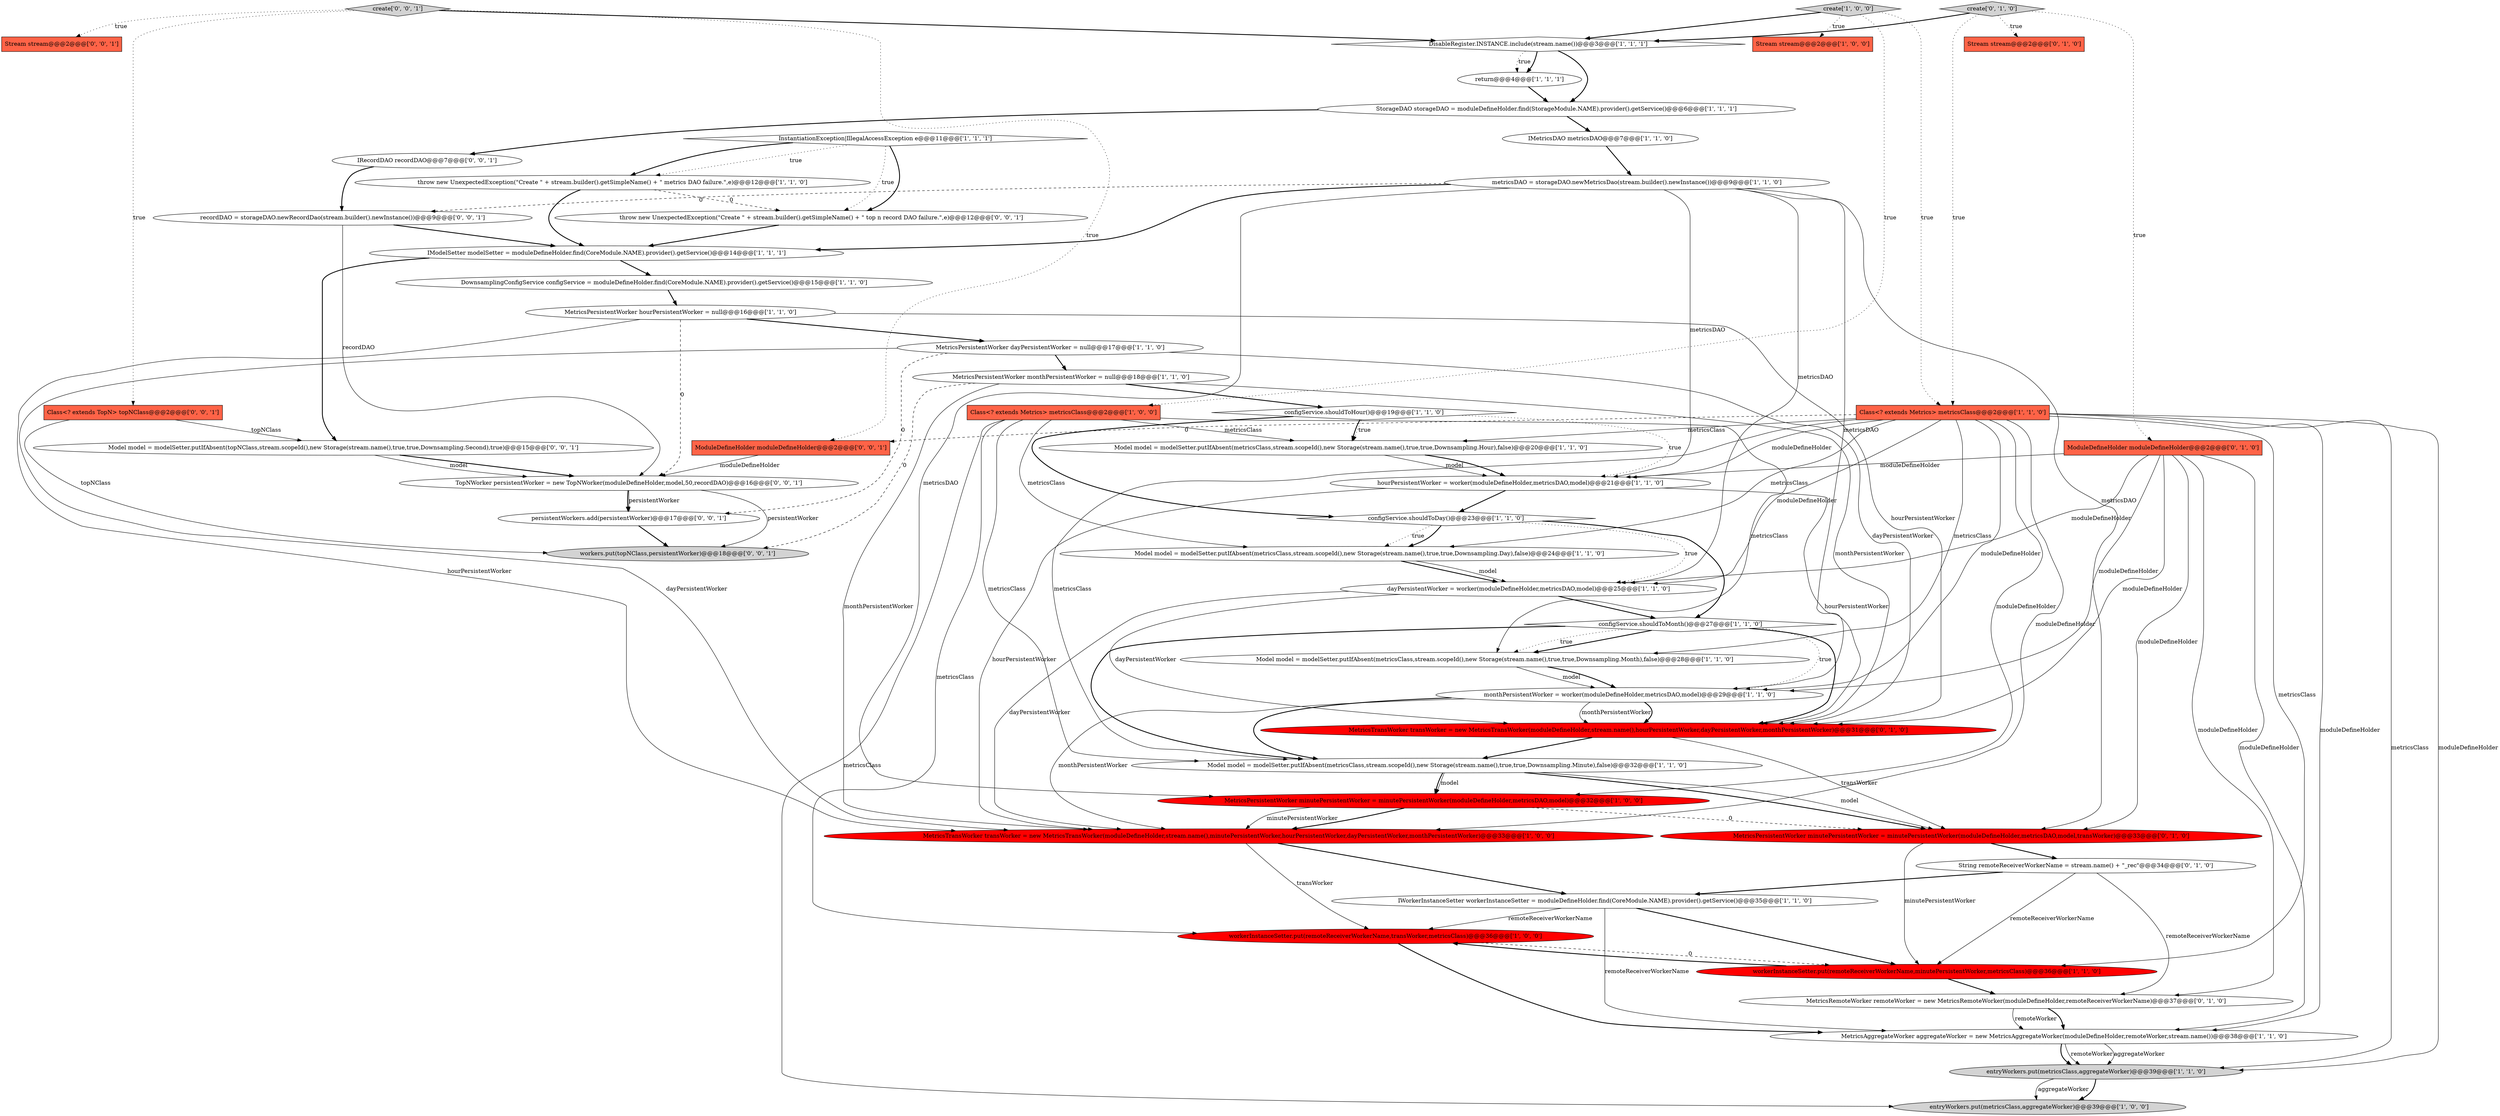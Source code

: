 digraph {
15 [style = filled, label = "configService.shouldToHour()@@@19@@@['1', '1', '0']", fillcolor = white, shape = diamond image = "AAA0AAABBB1BBB"];
48 [style = filled, label = "TopNWorker persistentWorker = new TopNWorker(moduleDefineHolder,model,50,recordDAO)@@@16@@@['0', '0', '1']", fillcolor = white, shape = ellipse image = "AAA0AAABBB3BBB"];
51 [style = filled, label = "throw new UnexpectedException(\"Create \" + stream.builder().getSimpleName() + \" top n record DAO failure.\",e)@@@12@@@['0', '0', '1']", fillcolor = white, shape = ellipse image = "AAA0AAABBB3BBB"];
35 [style = filled, label = "Stream stream@@@2@@@['0', '1', '0']", fillcolor = tomato, shape = box image = "AAA0AAABBB2BBB"];
10 [style = filled, label = "entryWorkers.put(metricsClass,aggregateWorker)@@@39@@@['1', '1', '0']", fillcolor = lightgray, shape = ellipse image = "AAA0AAABBB1BBB"];
44 [style = filled, label = "recordDAO = storageDAO.newRecordDao(stream.builder().newInstance())@@@9@@@['0', '0', '1']", fillcolor = white, shape = ellipse image = "AAA0AAABBB3BBB"];
17 [style = filled, label = "metricsDAO = storageDAO.newMetricsDao(stream.builder().newInstance())@@@9@@@['1', '1', '0']", fillcolor = white, shape = ellipse image = "AAA0AAABBB1BBB"];
40 [style = filled, label = "String remoteReceiverWorkerName = stream.name() + \"_rec\"@@@34@@@['0', '1', '0']", fillcolor = white, shape = ellipse image = "AAA0AAABBB2BBB"];
37 [style = filled, label = "ModuleDefineHolder moduleDefineHolder@@@2@@@['0', '1', '0']", fillcolor = tomato, shape = box image = "AAA0AAABBB2BBB"];
5 [style = filled, label = "IMetricsDAO metricsDAO@@@7@@@['1', '1', '0']", fillcolor = white, shape = ellipse image = "AAA0AAABBB1BBB"];
24 [style = filled, label = "create['1', '0', '0']", fillcolor = lightgray, shape = diamond image = "AAA0AAABBB1BBB"];
9 [style = filled, label = "configService.shouldToDay()@@@23@@@['1', '1', '0']", fillcolor = white, shape = diamond image = "AAA0AAABBB1BBB"];
42 [style = filled, label = "Stream stream@@@2@@@['0', '0', '1']", fillcolor = tomato, shape = box image = "AAA0AAABBB3BBB"];
4 [style = filled, label = "Class<? extends Metrics> metricsClass@@@2@@@['1', '0', '0']", fillcolor = tomato, shape = box image = "AAA0AAABBB1BBB"];
16 [style = filled, label = "IWorkerInstanceSetter workerInstanceSetter = moduleDefineHolder.find(CoreModule.NAME).provider().getService()@@@35@@@['1', '1', '0']", fillcolor = white, shape = ellipse image = "AAA0AAABBB1BBB"];
0 [style = filled, label = "Model model = modelSetter.putIfAbsent(metricsClass,stream.scopeId(),new Storage(stream.name(),true,true,Downsampling.Month),false)@@@28@@@['1', '1', '0']", fillcolor = white, shape = ellipse image = "AAA0AAABBB1BBB"];
33 [style = filled, label = "Model model = modelSetter.putIfAbsent(metricsClass,stream.scopeId(),new Storage(stream.name(),true,true,Downsampling.Day),false)@@@24@@@['1', '1', '0']", fillcolor = white, shape = ellipse image = "AAA0AAABBB1BBB"];
27 [style = filled, label = "DisableRegister.INSTANCE.include(stream.name())@@@3@@@['1', '1', '1']", fillcolor = white, shape = diamond image = "AAA0AAABBB1BBB"];
7 [style = filled, label = "dayPersistentWorker = worker(moduleDefineHolder,metricsDAO,model)@@@25@@@['1', '1', '0']", fillcolor = white, shape = ellipse image = "AAA0AAABBB1BBB"];
29 [style = filled, label = "throw new UnexpectedException(\"Create \" + stream.builder().getSimpleName() + \" metrics DAO failure.\",e)@@@12@@@['1', '1', '0']", fillcolor = white, shape = ellipse image = "AAA0AAABBB1BBB"];
28 [style = filled, label = "monthPersistentWorker = worker(moduleDefineHolder,metricsDAO,model)@@@29@@@['1', '1', '0']", fillcolor = white, shape = ellipse image = "AAA0AAABBB1BBB"];
26 [style = filled, label = "configService.shouldToMonth()@@@27@@@['1', '1', '0']", fillcolor = white, shape = diamond image = "AAA0AAABBB1BBB"];
2 [style = filled, label = "MetricsPersistentWorker monthPersistentWorker = null@@@18@@@['1', '1', '0']", fillcolor = white, shape = ellipse image = "AAA0AAABBB1BBB"];
34 [style = filled, label = "MetricsTransWorker transWorker = new MetricsTransWorker(moduleDefineHolder,stream.name(),hourPersistentWorker,dayPersistentWorker,monthPersistentWorker)@@@31@@@['0', '1', '0']", fillcolor = red, shape = ellipse image = "AAA1AAABBB2BBB"];
6 [style = filled, label = "return@@@4@@@['1', '1', '1']", fillcolor = white, shape = ellipse image = "AAA0AAABBB1BBB"];
36 [style = filled, label = "MetricsPersistentWorker minutePersistentWorker = minutePersistentWorker(moduleDefineHolder,metricsDAO,model,transWorker)@@@33@@@['0', '1', '0']", fillcolor = red, shape = ellipse image = "AAA1AAABBB2BBB"];
39 [style = filled, label = "MetricsRemoteWorker remoteWorker = new MetricsRemoteWorker(moduleDefineHolder,remoteReceiverWorkerName)@@@37@@@['0', '1', '0']", fillcolor = white, shape = ellipse image = "AAA0AAABBB2BBB"];
43 [style = filled, label = "persistentWorkers.add(persistentWorker)@@@17@@@['0', '0', '1']", fillcolor = white, shape = ellipse image = "AAA0AAABBB3BBB"];
31 [style = filled, label = "hourPersistentWorker = worker(moduleDefineHolder,metricsDAO,model)@@@21@@@['1', '1', '0']", fillcolor = white, shape = ellipse image = "AAA0AAABBB1BBB"];
18 [style = filled, label = "MetricsTransWorker transWorker = new MetricsTransWorker(moduleDefineHolder,stream.name(),minutePersistentWorker,hourPersistentWorker,dayPersistentWorker,monthPersistentWorker)@@@33@@@['1', '0', '0']", fillcolor = red, shape = ellipse image = "AAA1AAABBB1BBB"];
14 [style = filled, label = "MetricsAggregateWorker aggregateWorker = new MetricsAggregateWorker(moduleDefineHolder,remoteWorker,stream.name())@@@38@@@['1', '1', '0']", fillcolor = white, shape = ellipse image = "AAA0AAABBB1BBB"];
46 [style = filled, label = "Model model = modelSetter.putIfAbsent(topNClass,stream.scopeId(),new Storage(stream.name(),true,true,Downsampling.Second),true)@@@15@@@['0', '0', '1']", fillcolor = white, shape = ellipse image = "AAA0AAABBB3BBB"];
38 [style = filled, label = "create['0', '1', '0']", fillcolor = lightgray, shape = diamond image = "AAA0AAABBB2BBB"];
23 [style = filled, label = "workerInstanceSetter.put(remoteReceiverWorkerName,transWorker,metricsClass)@@@36@@@['1', '0', '0']", fillcolor = red, shape = ellipse image = "AAA1AAABBB1BBB"];
12 [style = filled, label = "Model model = modelSetter.putIfAbsent(metricsClass,stream.scopeId(),new Storage(stream.name(),true,true,Downsampling.Minute),false)@@@32@@@['1', '1', '0']", fillcolor = white, shape = ellipse image = "AAA0AAABBB1BBB"];
20 [style = filled, label = "workerInstanceSetter.put(remoteReceiverWorkerName,minutePersistentWorker,metricsClass)@@@36@@@['1', '1', '0']", fillcolor = red, shape = ellipse image = "AAA1AAABBB1BBB"];
11 [style = filled, label = "MetricsPersistentWorker dayPersistentWorker = null@@@17@@@['1', '1', '0']", fillcolor = white, shape = ellipse image = "AAA0AAABBB1BBB"];
3 [style = filled, label = "Model model = modelSetter.putIfAbsent(metricsClass,stream.scopeId(),new Storage(stream.name(),true,true,Downsampling.Hour),false)@@@20@@@['1', '1', '0']", fillcolor = white, shape = ellipse image = "AAA0AAABBB1BBB"];
41 [style = filled, label = "Class<? extends TopN> topNClass@@@2@@@['0', '0', '1']", fillcolor = tomato, shape = box image = "AAA0AAABBB3BBB"];
8 [style = filled, label = "Stream stream@@@2@@@['1', '0', '0']", fillcolor = tomato, shape = box image = "AAA0AAABBB1BBB"];
47 [style = filled, label = "IRecordDAO recordDAO@@@7@@@['0', '0', '1']", fillcolor = white, shape = ellipse image = "AAA0AAABBB3BBB"];
32 [style = filled, label = "InstantiationException|IllegalAccessException e@@@11@@@['1', '1', '1']", fillcolor = white, shape = diamond image = "AAA0AAABBB1BBB"];
13 [style = filled, label = "MetricsPersistentWorker hourPersistentWorker = null@@@16@@@['1', '1', '0']", fillcolor = white, shape = ellipse image = "AAA0AAABBB1BBB"];
22 [style = filled, label = "MetricsPersistentWorker minutePersistentWorker = minutePersistentWorker(moduleDefineHolder,metricsDAO,model)@@@32@@@['1', '0', '0']", fillcolor = red, shape = ellipse image = "AAA1AAABBB1BBB"];
25 [style = filled, label = "DownsamplingConfigService configService = moduleDefineHolder.find(CoreModule.NAME).provider().getService()@@@15@@@['1', '1', '0']", fillcolor = white, shape = ellipse image = "AAA0AAABBB1BBB"];
19 [style = filled, label = "Class<? extends Metrics> metricsClass@@@2@@@['1', '1', '0']", fillcolor = tomato, shape = box image = "AAA0AAABBB1BBB"];
49 [style = filled, label = "workers.put(topNClass,persistentWorker)@@@18@@@['0', '0', '1']", fillcolor = lightgray, shape = ellipse image = "AAA0AAABBB3BBB"];
50 [style = filled, label = "create['0', '0', '1']", fillcolor = lightgray, shape = diamond image = "AAA0AAABBB3BBB"];
21 [style = filled, label = "IModelSetter modelSetter = moduleDefineHolder.find(CoreModule.NAME).provider().getService()@@@14@@@['1', '1', '1']", fillcolor = white, shape = ellipse image = "AAA0AAABBB1BBB"];
1 [style = filled, label = "entryWorkers.put(metricsClass,aggregateWorker)@@@39@@@['1', '0', '0']", fillcolor = lightgray, shape = ellipse image = "AAA0AAABBB1BBB"];
45 [style = filled, label = "ModuleDefineHolder moduleDefineHolder@@@2@@@['0', '0', '1']", fillcolor = tomato, shape = box image = "AAA0AAABBB3BBB"];
30 [style = filled, label = "StorageDAO storageDAO = moduleDefineHolder.find(StorageModule.NAME).provider().getService()@@@6@@@['1', '1', '1']", fillcolor = white, shape = ellipse image = "AAA0AAABBB1BBB"];
37->36 [style = solid, label="moduleDefineHolder"];
37->7 [style = solid, label="moduleDefineHolder"];
22->36 [style = dashed, label="0"];
0->28 [style = solid, label="model"];
23->20 [style = dashed, label="0"];
48->43 [style = solid, label="persistentWorker"];
31->9 [style = bold, label=""];
28->34 [style = solid, label="monthPersistentWorker"];
24->4 [style = dotted, label="true"];
15->31 [style = dotted, label="true"];
26->34 [style = bold, label=""];
38->19 [style = dotted, label="true"];
39->14 [style = bold, label=""];
19->7 [style = solid, label="moduleDefineHolder"];
39->14 [style = solid, label="remoteWorker"];
37->31 [style = solid, label="moduleDefineHolder"];
40->20 [style = solid, label="remoteReceiverWorkerName"];
46->48 [style = bold, label=""];
13->18 [style = solid, label="hourPersistentWorker"];
19->3 [style = solid, label="metricsClass"];
36->20 [style = solid, label="minutePersistentWorker"];
12->22 [style = solid, label="model"];
31->34 [style = solid, label="hourPersistentWorker"];
4->1 [style = solid, label="metricsClass"];
7->26 [style = bold, label=""];
9->26 [style = bold, label=""];
21->46 [style = bold, label=""];
26->12 [style = bold, label=""];
19->22 [style = solid, label="moduleDefineHolder"];
40->16 [style = bold, label=""];
37->14 [style = solid, label="moduleDefineHolder"];
37->34 [style = solid, label="moduleDefineHolder"];
4->0 [style = solid, label="metricsClass"];
48->43 [style = bold, label=""];
26->28 [style = dotted, label="true"];
17->31 [style = solid, label="metricsDAO"];
2->15 [style = bold, label=""];
2->49 [style = dashed, label="0"];
11->43 [style = dashed, label="0"];
2->18 [style = solid, label="monthPersistentWorker"];
17->22 [style = solid, label="metricsDAO"];
24->8 [style = dotted, label="true"];
28->18 [style = solid, label="monthPersistentWorker"];
17->21 [style = bold, label=""];
24->27 [style = bold, label=""];
12->22 [style = bold, label=""];
34->36 [style = solid, label="transWorker"];
7->18 [style = solid, label="dayPersistentWorker"];
19->28 [style = solid, label="moduleDefineHolder"];
50->45 [style = dotted, label="true"];
33->7 [style = bold, label=""];
9->33 [style = dotted, label="true"];
44->21 [style = bold, label=""];
9->33 [style = bold, label=""];
27->30 [style = bold, label=""];
51->21 [style = bold, label=""];
14->10 [style = bold, label=""];
37->39 [style = solid, label="moduleDefineHolder"];
4->12 [style = solid, label="metricsClass"];
21->25 [style = bold, label=""];
19->45 [style = dashed, label="0"];
41->46 [style = solid, label="topNClass"];
5->17 [style = bold, label=""];
13->11 [style = bold, label=""];
14->10 [style = solid, label="remoteWorker"];
11->34 [style = solid, label="dayPersistentWorker"];
23->14 [style = bold, label=""];
15->3 [style = dotted, label="true"];
26->0 [style = bold, label=""];
22->18 [style = bold, label=""];
20->23 [style = bold, label=""];
15->9 [style = bold, label=""];
17->28 [style = solid, label="metricsDAO"];
20->39 [style = bold, label=""];
47->44 [style = bold, label=""];
24->19 [style = dotted, label="true"];
32->51 [style = dotted, label="true"];
29->51 [style = dashed, label="0"];
30->47 [style = bold, label=""];
4->33 [style = solid, label="metricsClass"];
10->1 [style = bold, label=""];
16->20 [style = bold, label=""];
32->51 [style = bold, label=""];
44->48 [style = solid, label="recordDAO"];
48->49 [style = solid, label="persistentWorker"];
37->28 [style = solid, label="moduleDefineHolder"];
4->3 [style = solid, label="metricsClass"];
38->37 [style = dotted, label="true"];
36->40 [style = bold, label=""];
33->7 [style = solid, label="model"];
50->27 [style = bold, label=""];
3->31 [style = solid, label="model"];
14->10 [style = solid, label="aggregateWorker"];
12->36 [style = bold, label=""];
38->27 [style = bold, label=""];
10->1 [style = solid, label="aggregateWorker"];
16->14 [style = solid, label="remoteReceiverWorkerName"];
28->12 [style = bold, label=""];
13->48 [style = dashed, label="0"];
15->3 [style = bold, label=""];
29->21 [style = bold, label=""];
17->36 [style = solid, label="metricsDAO"];
19->10 [style = solid, label="moduleDefineHolder"];
50->42 [style = dotted, label="true"];
18->23 [style = solid, label="transWorker"];
30->5 [style = bold, label=""];
41->49 [style = solid, label="topNClass"];
19->20 [style = solid, label="metricsClass"];
32->29 [style = dotted, label="true"];
31->18 [style = solid, label="hourPersistentWorker"];
9->7 [style = dotted, label="true"];
50->41 [style = dotted, label="true"];
11->18 [style = solid, label="dayPersistentWorker"];
18->16 [style = bold, label=""];
28->34 [style = bold, label=""];
25->13 [style = bold, label=""];
3->31 [style = bold, label=""];
2->34 [style = solid, label="monthPersistentWorker"];
4->23 [style = solid, label="metricsClass"];
19->33 [style = solid, label="metricsClass"];
12->36 [style = solid, label="model"];
7->34 [style = solid, label="dayPersistentWorker"];
34->12 [style = bold, label=""];
19->12 [style = solid, label="metricsClass"];
27->6 [style = bold, label=""];
11->2 [style = bold, label=""];
32->29 [style = bold, label=""];
19->18 [style = solid, label="moduleDefineHolder"];
17->44 [style = dashed, label="0"];
19->10 [style = solid, label="metricsClass"];
45->48 [style = solid, label="moduleDefineHolder"];
17->7 [style = solid, label="metricsDAO"];
40->39 [style = solid, label="remoteReceiverWorkerName"];
38->35 [style = dotted, label="true"];
16->23 [style = solid, label="remoteReceiverWorkerName"];
46->48 [style = solid, label="model"];
13->34 [style = solid, label="hourPersistentWorker"];
43->49 [style = bold, label=""];
22->18 [style = solid, label="minutePersistentWorker"];
27->6 [style = dotted, label="true"];
19->31 [style = solid, label="moduleDefineHolder"];
19->14 [style = solid, label="moduleDefineHolder"];
19->0 [style = solid, label="metricsClass"];
0->28 [style = bold, label=""];
26->0 [style = dotted, label="true"];
6->30 [style = bold, label=""];
}
